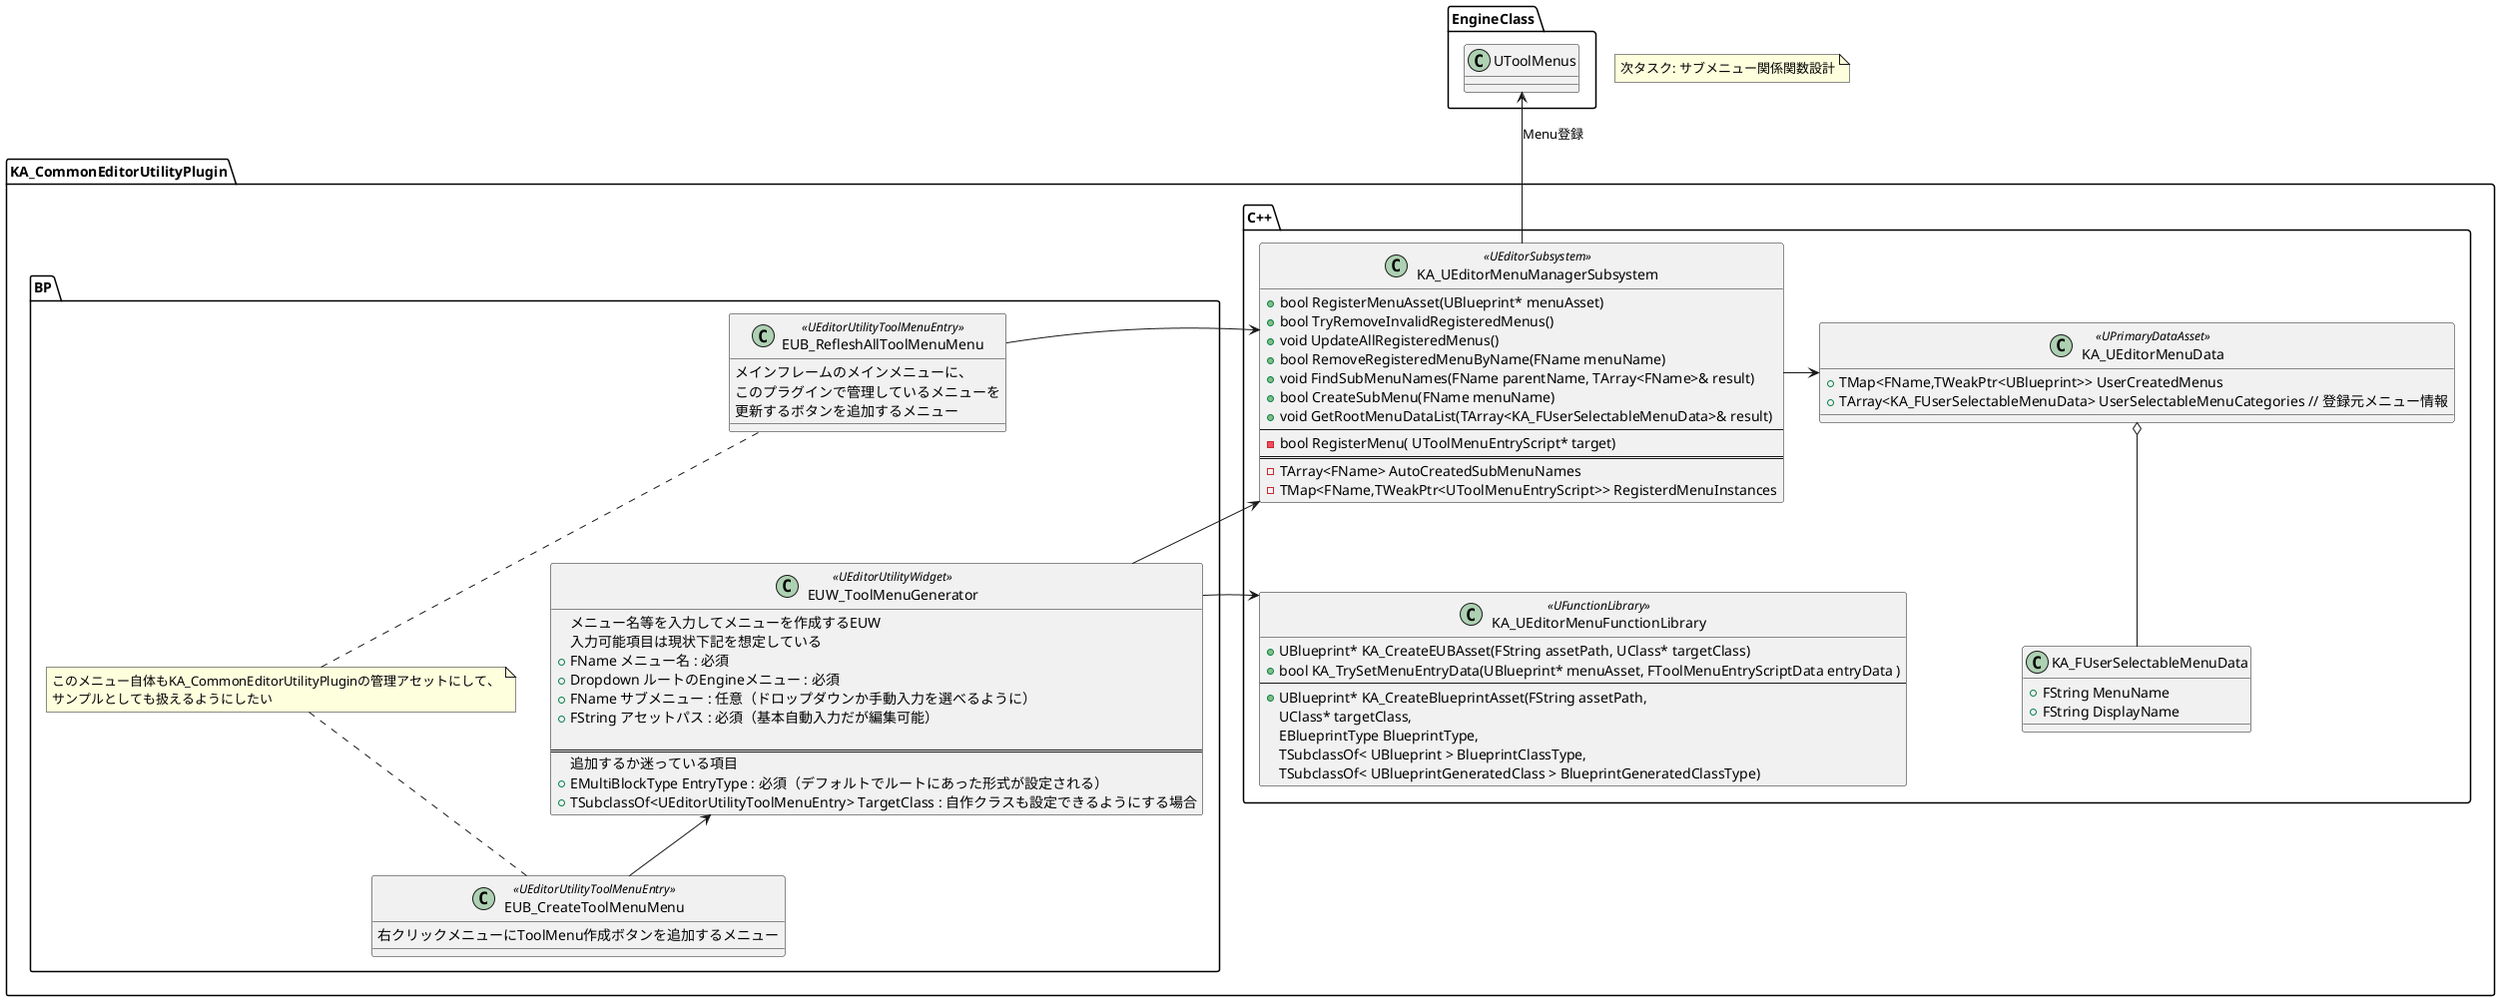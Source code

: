 @startuml

note "次タスク: サブメニュー関係関数設計" as aaa

Package EngineClass
{
    class UToolMenus
}

Package KA_CommonEditorUtilityPlugin {
package C++{

    class KA_UEditorMenuManagerSubsystem <<UEditorSubsystem>> {
        + bool RegisterMenuAsset(UBlueprint* menuAsset)
        + bool TryRemoveInvalidRegisteredMenus()
        + void UpdateAllRegisteredMenus()
        + bool RemoveRegisteredMenuByName(FName menuName) 
        + void FindSubMenuNames(FName parentName, TArray<FName>& result)
        + bool CreateSubMenu(FName menuName)
        + void GetRootMenuDataList(TArray<KA_FUserSelectableMenuData>& result)
---
        - bool RegisterMenu( UToolMenuEntryScript* target)
===
        - TArray<FName> AutoCreatedSubMenuNames
        - TMap<FName,TWeakPtr<UToolMenuEntryScript>> RegisterdMenuInstances
    }

    class KA_FUserSelectableMenuData {
        + FString MenuName
        + FString DisplayName
    }

    class KA_UEditorMenuData <<UPrimaryDataAsset>> {
        + TMap<FName,TWeakPtr<UBlueprint>> UserCreatedMenus
        + TArray<KA_FUserSelectableMenuData> UserSelectableMenuCategories // 登録元メニュー情報
    }
    
    class KA_UEditorMenuFunctionLibrary <<UFunctionLibrary>>
    {
        + UBlueprint* KA_CreateEUBAsset(FString assetPath, UClass* targetClass)
        + bool KA_TrySetMenuEntryData(UBlueprint* menuAsset, FToolMenuEntryScriptData entryData )
        ---
        + UBlueprint* KA_CreateBlueprintAsset(FString assetPath,
        UClass* targetClass,
        EBlueprintType BlueprintType,
        TSubclassOf< UBlueprint > BlueprintClassType,
        TSubclassOf< UBlueprintGeneratedClass > BlueprintGeneratedClassType)
    }

    UToolMenus <-- KA_UEditorMenuManagerSubsystem : Menu登録

    KA_UEditorMenuData <-right- KA_UEditorMenuManagerSubsystem
    KA_UEditorMenuManagerSubsystem <-[hidden]down- KA_UEditorMenuFunctionLibrary
    KA_FUserSelectableMenuData -up-o KA_UEditorMenuData

}

package BP {
    class EUB_RefleshAllToolMenuMenu <<UEditorUtilityToolMenuEntry>>
    {
        メインフレームのメインメニューに、
        このプラグインで管理しているメニューを
        更新するボタンを追加するメニュー
    } 
    
    class EUW_ToolMenuGenerator <<UEditorUtilityWidget>>
    {
        メニュー名等を入力してメニューを作成するEUW
        入力可能項目は現状下記を想定している
        + FName メニュー名 : 必須
        + Dropdown ルートのEngineメニュー : 必須
        + FName サブメニュー : 任意（ドロップダウンか手動入力を選べるように）
        + FString アセットパス : 必須（基本自動入力だが編集可能）

===
    追加するか迷っている項目
        + EMultiBlockType EntryType : 必須（デフォルトでルートにあった形式が設定される）
        + TSubclassOf<UEditorUtilityToolMenuEntry> TargetClass : 自作クラスも設定できるようにする場合
    }
    
    class EUB_CreateToolMenuMenu <<UEditorUtilityToolMenuEntry>>
    {
        右クリックメニューにToolMenu作成ボタンを追加するメニュー
    }

    note "このメニュー自体もKA_CommonEditorUtilityPluginの管理アセットにして、\nサンプルとしても扱えるようにしたい" as Note1

    EUB_RefleshAllToolMenuMenu .down. Note1
    Note1 .. EUB_CreateToolMenuMenu


    EUW_ToolMenuGenerator <-- EUB_CreateToolMenuMenu
}
    
    KA_UEditorMenuManagerSubsystem <-right- EUW_ToolMenuGenerator
    KA_UEditorMenuFunctionLibrary<-right- EUW_ToolMenuGenerator
    KA_UEditorMenuManagerSubsystem <-right- EUB_RefleshAllToolMenuMenu
}

@enduml
